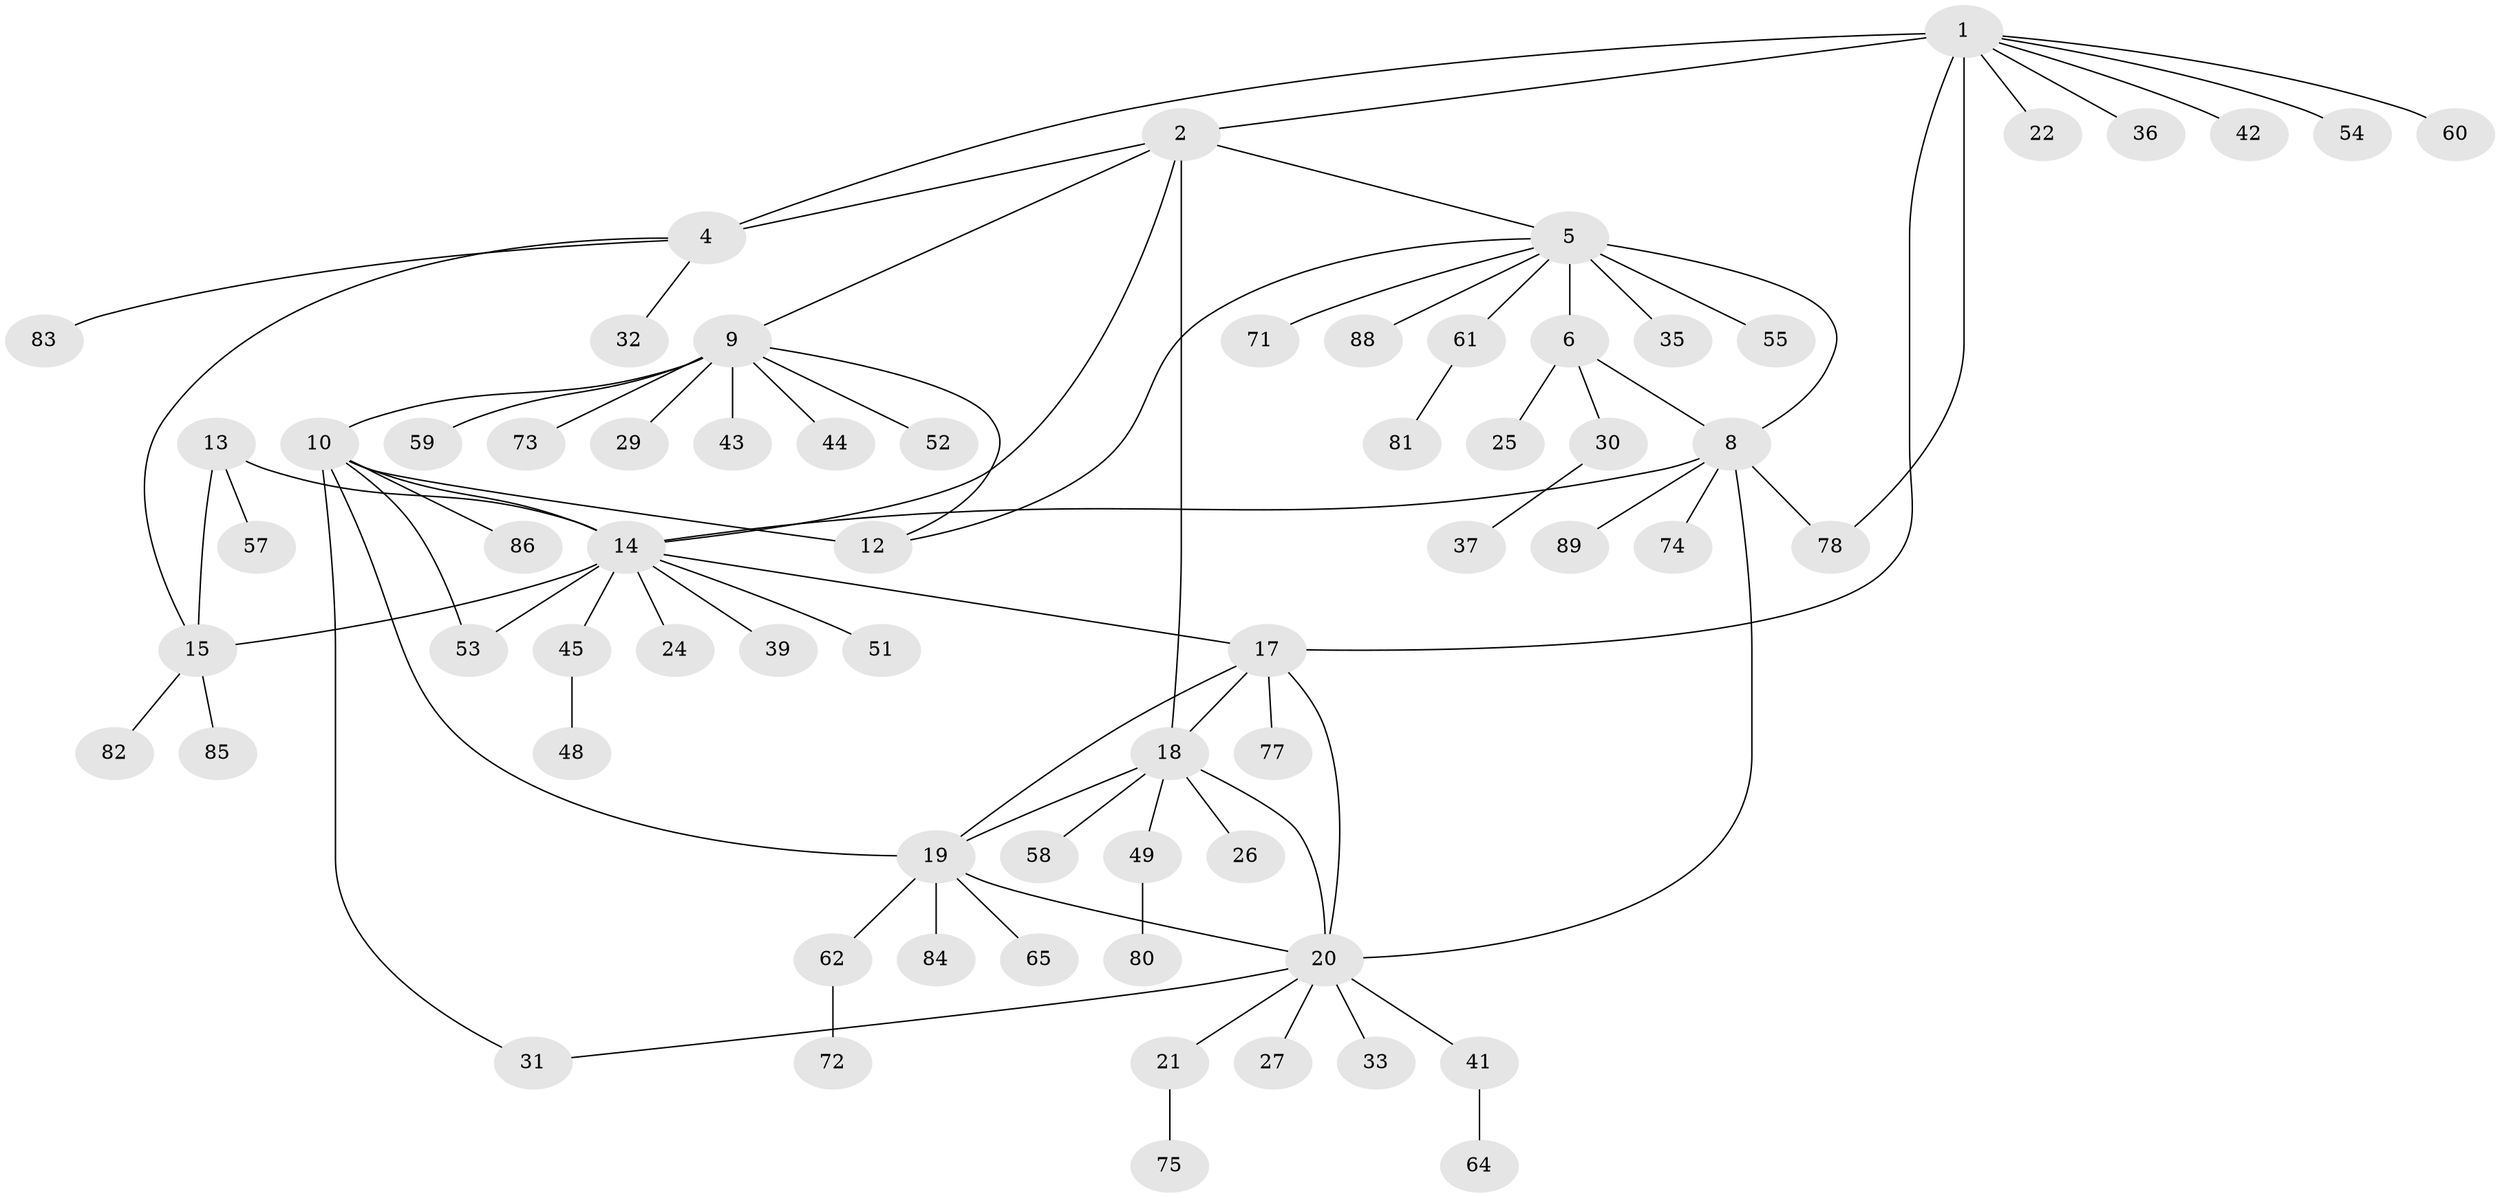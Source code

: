 // original degree distribution, {7: 0.056179775280898875, 6: 0.06741573033707865, 5: 0.02247191011235955, 9: 0.02247191011235955, 11: 0.011235955056179775, 4: 0.02247191011235955, 8: 0.011235955056179775, 10: 0.011235955056179775, 3: 0.033707865168539325, 1: 0.550561797752809, 2: 0.19101123595505617}
// Generated by graph-tools (version 1.1) at 2025/42/03/06/25 10:42:13]
// undirected, 67 vertices, 84 edges
graph export_dot {
graph [start="1"]
  node [color=gray90,style=filled];
  1 [super="+3"];
  2 [super="+40"];
  4 [super="+63"];
  5 [super="+7"];
  6;
  8 [super="+23"];
  9 [super="+56"];
  10 [super="+11"];
  12 [super="+28"];
  13;
  14 [super="+16"];
  15 [super="+47"];
  17;
  18 [super="+68"];
  19 [super="+34"];
  20 [super="+46"];
  21 [super="+66"];
  22;
  24 [super="+79"];
  25 [super="+87"];
  26;
  27;
  29;
  30;
  31;
  32;
  33;
  35 [super="+38"];
  36 [super="+76"];
  37;
  39;
  41 [super="+50"];
  42;
  43;
  44;
  45;
  48;
  49 [super="+67"];
  51;
  52;
  53;
  54;
  55;
  57;
  58;
  59;
  60 [super="+70"];
  61 [super="+69"];
  62;
  64;
  65;
  71;
  72;
  73;
  74;
  75;
  77;
  78;
  80;
  81;
  82;
  83;
  84;
  85;
  86;
  88;
  89;
  1 -- 2 [weight=2];
  1 -- 4 [weight=2];
  1 -- 22;
  1 -- 36;
  1 -- 42;
  1 -- 78;
  1 -- 17;
  1 -- 54;
  1 -- 60;
  2 -- 4;
  2 -- 9;
  2 -- 5;
  2 -- 18;
  2 -- 14;
  4 -- 15;
  4 -- 32;
  4 -- 83;
  5 -- 6 [weight=2];
  5 -- 8 [weight=2];
  5 -- 61;
  5 -- 71;
  5 -- 88;
  5 -- 35;
  5 -- 55;
  5 -- 12;
  6 -- 8;
  6 -- 25;
  6 -- 30;
  8 -- 14;
  8 -- 20;
  8 -- 74;
  8 -- 78;
  8 -- 89;
  9 -- 10 [weight=2];
  9 -- 12;
  9 -- 29;
  9 -- 43;
  9 -- 44;
  9 -- 52;
  9 -- 59;
  9 -- 73;
  10 -- 12 [weight=2];
  10 -- 19;
  10 -- 53;
  10 -- 86;
  10 -- 14;
  10 -- 31;
  13 -- 14 [weight=2];
  13 -- 15;
  13 -- 57;
  14 -- 15 [weight=2];
  14 -- 17;
  14 -- 24;
  14 -- 45;
  14 -- 53;
  14 -- 51;
  14 -- 39;
  15 -- 85;
  15 -- 82;
  17 -- 18;
  17 -- 19;
  17 -- 20;
  17 -- 77;
  18 -- 19;
  18 -- 20;
  18 -- 26;
  18 -- 49;
  18 -- 58;
  19 -- 20;
  19 -- 62;
  19 -- 65;
  19 -- 84;
  20 -- 21;
  20 -- 27;
  20 -- 31;
  20 -- 33;
  20 -- 41;
  21 -- 75;
  30 -- 37;
  41 -- 64;
  45 -- 48;
  49 -- 80;
  61 -- 81;
  62 -- 72;
}
